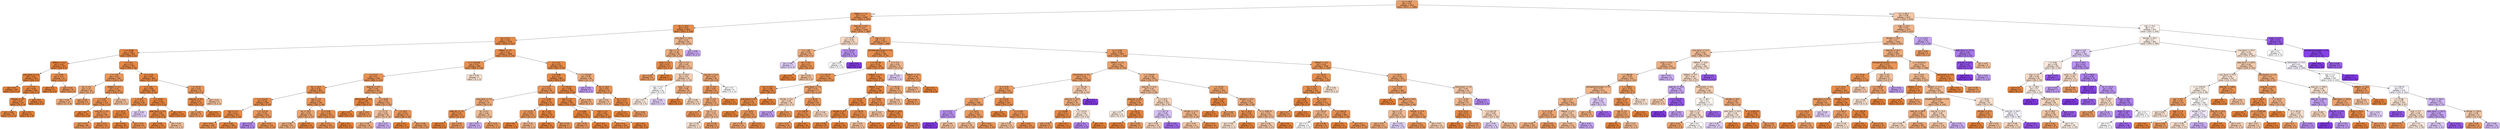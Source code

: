 digraph Tree {
node [shape=box, style="filled, rounded", color="black", fontname=helvetica] ;
edge [fontname=helvetica] ;
0 [label="loc <= 38.5\ngini = 0.31\nsamples = 7616\nvalue = [6147, 1, 1468]", fillcolor="#eb9f68"] ;
1 [label="lOBlank <= 1.5\ngini = 0.21\nsamples = 5269\nvalue = [4643, 1, 625]", fillcolor="#e99254"] ;
0 -> 1 [labeldistance=2.5, labelangle=45, headlabel="True"] ;
2 [label="loc <= 32.5\ngini = 0.15\nsamples = 2851\nvalue = [2611, 0, 240]", fillcolor="#e78d4b"] ;
1 -> 2 ;
3 [label="loc <= 5.5\ngini = 0.14\nsamples = 2755\nvalue = [2544, 0, 211]", fillcolor="#e78b49"] ;
2 -> 3 ;
4 [label="v <= 15.88\ngini = 0.09\nsamples = 859\nvalue = [818, 0, 41]", fillcolor="#e68743"] ;
3 -> 4 ;
5 [label="lOBlank <= 0.5\ngini = 0.03\nsamples = 324\nvalue = [319, 0, 5]", fillcolor="#e5833c"] ;
4 -> 5 ;
6 [label="uniq_Opnd <= 1.5\ngini = 0.02\nsamples = 303\nvalue = [300, 0, 3]", fillcolor="#e5823b"] ;
5 -> 6 ;
7 [label="gini = 0.0\nsamples = 197\nvalue = [197, 0, 0]", fillcolor="#e58139"] ;
6 -> 7 ;
8 [label="i <= 7.74\ngini = 0.06\nsamples = 106\nvalue = [103, 0, 3]", fillcolor="#e6853f"] ;
6 -> 8 ;
9 [label="lOCode <= 3.0\ngini = 0.07\nsamples = 82\nvalue = [79, 0, 3]", fillcolor="#e68641"] ;
8 -> 9 ;
10 [label="gini = 0.08\nsamples = 76\nvalue = [73, 0, 3]", fillcolor="#e68641"] ;
9 -> 10 ;
11 [label="gini = 0.0\nsamples = 6\nvalue = [6, 0, 0]", fillcolor="#e58139"] ;
9 -> 11 ;
12 [label="gini = 0.0\nsamples = 24\nvalue = [24, 0, 0]", fillcolor="#e58139"] ;
8 -> 12 ;
13 [label="l <= 0.59\ngini = 0.17\nsamples = 21\nvalue = [19, 0, 2]", fillcolor="#e88e4e"] ;
5 -> 13 ;
14 [label="gini = 0.0\nsamples = 6\nvalue = [6, 0, 0]", fillcolor="#e58139"] ;
13 -> 14 ;
15 [label="gini = 0.23\nsamples = 15\nvalue = [13, 0, 2]", fillcolor="#e99457"] ;
13 -> 15 ;
16 [label="n <= 8.5\ngini = 0.13\nsamples = 535\nvalue = [499, 0, 36]", fillcolor="#e78a47"] ;
4 -> 16 ;
17 [label="i <= 7.93\ngini = 0.24\nsamples = 149\nvalue = [128, 0, 21]", fillcolor="#e99659"] ;
16 -> 17 ;
18 [label="loc <= 4.5\ngini = 0.37\nsamples = 29\nvalue = [22, 0, 7]", fillcolor="#eda978"] ;
17 -> 18 ;
19 [label="gini = 0.39\nsamples = 23\nvalue = [17, 0, 6]", fillcolor="#eead7f"] ;
18 -> 19 ;
20 [label="gini = 0.28\nsamples = 6\nvalue = [5, 0, 1]", fillcolor="#ea9a61"] ;
18 -> 20 ;
21 [label="lOBlank <= 0.5\ngini = 0.21\nsamples = 120\nvalue = [106, 0, 14]", fillcolor="#e89253"] ;
17 -> 21 ;
22 [label="i <= 9.33\ngini = 0.19\nsamples = 114\nvalue = [102, 0, 12]", fillcolor="#e89050"] ;
21 -> 22 ;
23 [label="gini = 0.0\nsamples = 15\nvalue = [15, 0, 0]", fillcolor="#e58139"] ;
22 -> 23 ;
24 [label="uniq_Op <= 4.5\ngini = 0.21\nsamples = 99\nvalue = [87, 0, 12]", fillcolor="#e99254"] ;
22 -> 24 ;
25 [label="gini = 0.22\nsamples = 86\nvalue = [75, 0, 11]", fillcolor="#e99356"] ;
24 -> 25 ;
26 [label="gini = 0.14\nsamples = 13\nvalue = [12, 0, 1]", fillcolor="#e78c49"] ;
24 -> 26 ;
27 [label="gini = 0.44\nsamples = 6\nvalue = [4, 0, 2]", fillcolor="#f2c09c"] ;
21 -> 27 ;
28 [label="d <= 5.19\ngini = 0.07\nsamples = 386\nvalue = [371, 0, 15]", fillcolor="#e68641"] ;
16 -> 28 ;
29 [label="t <= 3.81\ngini = 0.06\nsamples = 365\nvalue = [353, 0, 12]", fillcolor="#e68540"] ;
28 -> 29 ;
30 [label="n <= 9.5\ngini = 0.13\nsamples = 84\nvalue = [78, 0, 6]", fillcolor="#e78b48"] ;
29 -> 30 ;
31 [label="i <= 15.17\ngini = 0.05\nsamples = 77\nvalue = [75, 0, 2]", fillcolor="#e6843e"] ;
30 -> 31 ;
32 [label="gini = 0.03\nsamples = 69\nvalue = [68, 0, 1]", fillcolor="#e5833c"] ;
31 -> 32 ;
33 [label="gini = 0.22\nsamples = 8\nvalue = [7, 0, 1]", fillcolor="#e99355"] ;
31 -> 33 ;
34 [label="gini = 0.49\nsamples = 7\nvalue = [3, 0, 4]", fillcolor="#e0cef8"] ;
30 -> 34 ;
35 [label="i <= 13.97\ngini = 0.04\nsamples = 281\nvalue = [275, 0, 6]", fillcolor="#e6843d"] ;
29 -> 35 ;
36 [label="total_Opnd <= 5.5\ngini = 0.08\nsamples = 138\nvalue = [132, 0, 6]", fillcolor="#e68742"] ;
35 -> 36 ;
37 [label="gini = 0.06\nsamples = 132\nvalue = [128, 0, 4]", fillcolor="#e6853f"] ;
36 -> 37 ;
38 [label="gini = 0.44\nsamples = 6\nvalue = [4, 0, 2]", fillcolor="#f2c09c"] ;
36 -> 38 ;
39 [label="gini = 0.0\nsamples = 143\nvalue = [143, 0, 0]", fillcolor="#e58139"] ;
35 -> 39 ;
40 [label="i <= 10.74\ngini = 0.24\nsamples = 21\nvalue = [18, 0, 3]", fillcolor="#e9965a"] ;
28 -> 40 ;
41 [label="total_Op <= 8.5\ngini = 0.12\nsamples = 15\nvalue = [14, 0, 1]", fillcolor="#e78a47"] ;
40 -> 41 ;
42 [label="gini = 0.28\nsamples = 6\nvalue = [5, 0, 1]", fillcolor="#ea9a61"] ;
41 -> 42 ;
43 [label="gini = 0.0\nsamples = 9\nvalue = [9, 0, 0]", fillcolor="#e58139"] ;
41 -> 43 ;
44 [label="gini = 0.44\nsamples = 6\nvalue = [4, 0, 2]", fillcolor="#f2c09c"] ;
40 -> 44 ;
45 [label="lOBlank <= 0.5\ngini = 0.16\nsamples = 1896\nvalue = [1726, 0, 170]", fillcolor="#e88d4d"] ;
3 -> 45 ;
46 [label="e <= 9134.48\ngini = 0.21\nsamples = 985\nvalue = [869, 0, 116]", fillcolor="#e89253"] ;
45 -> 46 ;
47 [label="l <= 0.27\ngini = 0.2\nsamples = 978\nvalue = [865, 0, 113]", fillcolor="#e89153"] ;
46 -> 47 ;
48 [label="loc <= 16.5\ngini = 0.19\nsamples = 825\nvalue = [738, 0, 87]", fillcolor="#e89050"] ;
47 -> 48 ;
49 [label="v <= 111.07\ngini = 0.16\nsamples = 500\nvalue = [457, 0, 43]", fillcolor="#e78d4c"] ;
48 -> 49 ;
50 [label="v(g) <= 1.5\ngini = 0.12\nsamples = 374\nvalue = [350, 0, 24]", fillcolor="#e78a47"] ;
49 -> 50 ;
51 [label="gini = 0.19\nsamples = 106\nvalue = [95, 0, 11]", fillcolor="#e89050"] ;
50 -> 51 ;
52 [label="gini = 0.09\nsamples = 268\nvalue = [255, 0, 13]", fillcolor="#e68743"] ;
50 -> 52 ;
53 [label="v <= 113.76\ngini = 0.26\nsamples = 126\nvalue = [107, 0, 19]", fillcolor="#ea975c"] ;
49 -> 53 ;
54 [label="gini = 0.41\nsamples = 7\nvalue = [2, 0, 5]", fillcolor="#b388ef"] ;
53 -> 54 ;
55 [label="gini = 0.21\nsamples = 119\nvalue = [105, 0, 14]", fillcolor="#e89253"] ;
53 -> 55 ;
56 [label="v(g) <= 2.5\ngini = 0.23\nsamples = 325\nvalue = [281, 0, 44]", fillcolor="#e99558"] ;
48 -> 56 ;
57 [label="loc <= 26.5\ngini = 0.34\nsamples = 78\nvalue = [61, 0, 17]", fillcolor="#eca470"] ;
56 -> 57 ;
58 [label="gini = 0.39\nsamples = 65\nvalue = [48, 0, 17]", fillcolor="#eeae7f"] ;
57 -> 58 ;
59 [label="gini = 0.0\nsamples = 13\nvalue = [13, 0, 0]", fillcolor="#e58139"] ;
57 -> 59 ;
60 [label="d <= 9.09\ngini = 0.19\nsamples = 247\nvalue = [220, 0, 27]", fillcolor="#e89051"] ;
56 -> 60 ;
61 [label="gini = 0.21\nsamples = 223\nvalue = [196, 0, 27]", fillcolor="#e99254"] ;
60 -> 61 ;
62 [label="gini = 0.0\nsamples = 24\nvalue = [24, 0, 0]", fillcolor="#e58139"] ;
60 -> 62 ;
63 [label="total_Op <= 6.5\ngini = 0.28\nsamples = 153\nvalue = [127, 0, 26]", fillcolor="#ea9b62"] ;
47 -> 63 ;
64 [label="lOComment <= 0.5\ngini = 0.06\nsamples = 31\nvalue = [30, 0, 1]", fillcolor="#e68540"] ;
63 -> 64 ;
65 [label="gini = 0.0\nsamples = 23\nvalue = [23, 0, 0]", fillcolor="#e58139"] ;
64 -> 65 ;
66 [label="gini = 0.22\nsamples = 8\nvalue = [7, 0, 1]", fillcolor="#e99355"] ;
64 -> 66 ;
67 [label="i <= 19.65\ngini = 0.33\nsamples = 122\nvalue = [97, 0, 25]", fillcolor="#eca16c"] ;
63 -> 67 ;
68 [label="i <= 17.72\ngini = 0.44\nsamples = 46\nvalue = [31, 0, 15]", fillcolor="#f2be99"] ;
67 -> 68 ;
69 [label="gini = 0.39\nsamples = 38\nvalue = [28, 0, 10]", fillcolor="#eeae80"] ;
68 -> 69 ;
70 [label="gini = 0.47\nsamples = 8\nvalue = [3, 0, 5]", fillcolor="#cdb0f5"] ;
68 -> 70 ;
71 [label="i <= 22.8\ngini = 0.23\nsamples = 76\nvalue = [66, 0, 10]", fillcolor="#e99457"] ;
67 -> 71 ;
72 [label="gini = 0.0\nsamples = 17\nvalue = [17, 0, 0]", fillcolor="#e58139"] ;
71 -> 72 ;
73 [label="gini = 0.28\nsamples = 59\nvalue = [49, 0, 10]", fillcolor="#ea9b61"] ;
71 -> 73 ;
74 [label="gini = 0.49\nsamples = 7\nvalue = [4, 0, 3]", fillcolor="#f8e0ce"] ;
46 -> 74 ;
75 [label="b <= 0.2\ngini = 0.11\nsamples = 911\nvalue = [857, 0, 54]", fillcolor="#e78945"] ;
45 -> 75 ;
76 [label="t <= 8.99\ngini = 0.1\nsamples = 883\nvalue = [836, 0, 47]", fillcolor="#e68844"] ;
75 -> 76 ;
77 [label="l <= 0.37\ngini = 0.23\nsamples = 90\nvalue = [78, 0, 12]", fillcolor="#e99457"] ;
76 -> 77 ;
78 [label="uniq_Opnd <= 3.5\ngini = 0.37\nsamples = 37\nvalue = [28, 0, 9]", fillcolor="#edaa79"] ;
77 -> 78 ;
79 [label="total_Op <= 7.5\ngini = 0.15\nsamples = 12\nvalue = [11, 0, 1]", fillcolor="#e78c4b"] ;
78 -> 79 ;
80 [label="gini = 0.0\nsamples = 6\nvalue = [6, 0, 0]", fillcolor="#e58139"] ;
79 -> 80 ;
81 [label="gini = 0.28\nsamples = 6\nvalue = [5, 0, 1]", fillcolor="#ea9a61"] ;
79 -> 81 ;
82 [label="loc <= 6.5\ngini = 0.44\nsamples = 25\nvalue = [17, 0, 8]", fillcolor="#f1bc96"] ;
78 -> 82 ;
83 [label="gini = 0.47\nsamples = 8\nvalue = [3, 0, 5]", fillcolor="#cdb0f5"] ;
82 -> 83 ;
84 [label="gini = 0.29\nsamples = 17\nvalue = [14, 0, 3]", fillcolor="#eb9c63"] ;
82 -> 84 ;
85 [label="i <= 12.94\ngini = 0.11\nsamples = 53\nvalue = [50, 0, 3]", fillcolor="#e78945"] ;
77 -> 85 ;
86 [label="i <= 11.01\ngini = 0.24\nsamples = 14\nvalue = [12, 0, 2]", fillcolor="#e9965a"] ;
85 -> 86 ;
87 [label="gini = 0.0\nsamples = 7\nvalue = [7, 0, 0]", fillcolor="#e58139"] ;
86 -> 87 ;
88 [label="gini = 0.41\nsamples = 7\nvalue = [5, 0, 2]", fillcolor="#efb388"] ;
86 -> 88 ;
89 [label="loc <= 8.5\ngini = 0.05\nsamples = 39\nvalue = [38, 0, 1]", fillcolor="#e6843e"] ;
85 -> 89 ;
90 [label="gini = 0.0\nsamples = 32\nvalue = [32, 0, 0]", fillcolor="#e58139"] ;
89 -> 90 ;
91 [label="gini = 0.24\nsamples = 7\nvalue = [6, 0, 1]", fillcolor="#e9965a"] ;
89 -> 91 ;
92 [label="i <= 55.34\ngini = 0.08\nsamples = 793\nvalue = [758, 0, 35]", fillcolor="#e68742"] ;
76 -> 92 ;
93 [label="v(g) <= 1.5\ngini = 0.08\nsamples = 785\nvalue = [752, 0, 33]", fillcolor="#e68742"] ;
92 -> 93 ;
94 [label="l <= 0.08\ngini = 0.01\nsamples = 144\nvalue = [143, 0, 1]", fillcolor="#e5823a"] ;
93 -> 94 ;
95 [label="gini = 0.28\nsamples = 6\nvalue = [5, 0, 1]", fillcolor="#ea9a61"] ;
94 -> 95 ;
96 [label="gini = 0.0\nsamples = 138\nvalue = [138, 0, 0]", fillcolor="#e58139"] ;
94 -> 96 ;
97 [label="iv(g) <= 3.5\ngini = 0.09\nsamples = 641\nvalue = [609, 0, 32]", fillcolor="#e68843"] ;
93 -> 97 ;
98 [label="gini = 0.11\nsamples = 554\nvalue = [522, 0, 32]", fillcolor="#e78945"] ;
97 -> 98 ;
99 [label="gini = 0.0\nsamples = 87\nvalue = [87, 0, 0]", fillcolor="#e58139"] ;
97 -> 99 ;
100 [label="gini = 0.38\nsamples = 8\nvalue = [6, 0, 2]", fillcolor="#eeab7b"] ;
92 -> 100 ;
101 [label="v <= 619.83\ngini = 0.38\nsamples = 28\nvalue = [21, 0, 7]", fillcolor="#eeab7b"] ;
75 -> 101 ;
102 [label="gini = 0.44\nsamples = 6\nvalue = [2, 0, 4]", fillcolor="#c09cf2"] ;
101 -> 102 ;
103 [label="loc <= 18.5\ngini = 0.24\nsamples = 22\nvalue = [19, 0, 3]", fillcolor="#e99558"] ;
101 -> 103 ;
104 [label="gini = 0.44\nsamples = 6\nvalue = [4, 0, 2]", fillcolor="#f2c09c"] ;
103 -> 104 ;
105 [label="loc <= 27.0\ngini = 0.12\nsamples = 16\nvalue = [15, 0, 1]", fillcolor="#e78946"] ;
103 -> 105 ;
106 [label="gini = 0.0\nsamples = 10\nvalue = [10, 0, 0]", fillcolor="#e58139"] ;
105 -> 106 ;
107 [label="gini = 0.28\nsamples = 6\nvalue = [5, 0, 1]", fillcolor="#ea9a61"] ;
105 -> 107 ;
108 [label="uniq_Opnd <= 24.5\ngini = 0.42\nsamples = 96\nvalue = [67, 0, 29]", fillcolor="#f0b88f"] ;
2 -> 108 ;
109 [label="iv(g) <= 1.5\ngini = 0.38\nsamples = 85\nvalue = [63, 0, 22]", fillcolor="#eead7e"] ;
108 -> 109 ;
110 [label="ev(g) <= 2.0\ngini = 0.14\nsamples = 13\nvalue = [12, 0, 1]", fillcolor="#e78c49"] ;
109 -> 110 ;
111 [label="gini = 0.28\nsamples = 6\nvalue = [5, 0, 1]", fillcolor="#ea9a61"] ;
110 -> 111 ;
112 [label="gini = 0.0\nsamples = 7\nvalue = [7, 0, 0]", fillcolor="#e58139"] ;
110 -> 112 ;
113 [label="iv(g) <= 3.5\ngini = 0.41\nsamples = 72\nvalue = [51, 0, 21]", fillcolor="#f0b58b"] ;
109 -> 113 ;
114 [label="loc <= 35.5\ngini = 0.47\nsamples = 34\nvalue = [21, 0, 13]", fillcolor="#f5cfb4"] ;
113 -> 114 ;
115 [label="v(g) <= 4.5\ngini = 0.5\nsamples = 18\nvalue = [9, 0, 9]", fillcolor="#ffffff"] ;
114 -> 115 ;
116 [label="gini = 0.5\nsamples = 11\nvalue = [6, 0, 5]", fillcolor="#fbeade"] ;
115 -> 116 ;
117 [label="gini = 0.49\nsamples = 7\nvalue = [3, 0, 4]", fillcolor="#e0cef8"] ;
115 -> 117 ;
118 [label="ev(g) <= 3.5\ngini = 0.38\nsamples = 16\nvalue = [12, 0, 4]", fillcolor="#eeab7b"] ;
114 -> 118 ;
119 [label="gini = 0.0\nsamples = 6\nvalue = [6, 0, 0]", fillcolor="#e58139"] ;
118 -> 119 ;
120 [label="gini = 0.48\nsamples = 10\nvalue = [6, 0, 4]", fillcolor="#f6d5bd"] ;
118 -> 120 ;
121 [label="uniq_Op <= 12.5\ngini = 0.33\nsamples = 38\nvalue = [30, 0, 8]", fillcolor="#eca36e"] ;
113 -> 121 ;
122 [label="v(g) <= 9.5\ngini = 0.26\nsamples = 32\nvalue = [27, 0, 5]", fillcolor="#ea985e"] ;
121 -> 122 ;
123 [label="v(g) <= 5.5\ngini = 0.35\nsamples = 22\nvalue = [17, 0, 5]", fillcolor="#eda673"] ;
122 -> 123 ;
124 [label="gini = 0.2\nsamples = 9\nvalue = [8, 0, 1]", fillcolor="#e89152"] ;
123 -> 124 ;
125 [label="v(g) <= 7.5\ngini = 0.43\nsamples = 13\nvalue = [9, 0, 4]", fillcolor="#f1b991"] ;
123 -> 125 ;
126 [label="gini = 0.49\nsamples = 7\nvalue = [4, 0, 3]", fillcolor="#f8e0ce"] ;
125 -> 126 ;
127 [label="gini = 0.28\nsamples = 6\nvalue = [5, 0, 1]", fillcolor="#ea9a61"] ;
125 -> 127 ;
128 [label="gini = 0.0\nsamples = 10\nvalue = [10, 0, 0]", fillcolor="#e58139"] ;
122 -> 128 ;
129 [label="gini = 0.5\nsamples = 6\nvalue = [3, 0, 3]", fillcolor="#ffffff"] ;
121 -> 129 ;
130 [label="gini = 0.46\nsamples = 11\nvalue = [4, 0, 7]", fillcolor="#c9aaf4"] ;
108 -> 130 ;
131 [label="total_Op <= 8.5\ngini = 0.27\nsamples = 2418\nvalue = [2032, 1, 385]", fillcolor="#ea995f"] ;
1 -> 131 ;
132 [label="i <= 13.47\ngini = 0.49\nsamples = 41\nvalue = [24, 0, 17]", fillcolor="#f7dac5"] ;
131 -> 132 ;
133 [label="t <= 1.85\ngini = 0.36\nsamples = 25\nvalue = [19, 0, 6]", fillcolor="#eda978"] ;
132 -> 133 ;
134 [label="gini = 0.49\nsamples = 7\nvalue = [3, 0, 4]", fillcolor="#e0cef8"] ;
133 -> 134 ;
135 [label="loc <= 9.5\ngini = 0.2\nsamples = 18\nvalue = [16, 0, 2]", fillcolor="#e89152"] ;
133 -> 135 ;
136 [label="gini = 0.0\nsamples = 12\nvalue = [12, 0, 0]", fillcolor="#e58139"] ;
135 -> 136 ;
137 [label="gini = 0.44\nsamples = 6\nvalue = [4, 0, 2]", fillcolor="#f2c09c"] ;
135 -> 137 ;
138 [label="e <= 145.44\ngini = 0.43\nsamples = 16\nvalue = [5, 0, 11]", fillcolor="#ba93f1"] ;
132 -> 138 ;
139 [label="gini = 0.5\nsamples = 10\nvalue = [5, 0, 5]", fillcolor="#ffffff"] ;
138 -> 139 ;
140 [label="gini = 0.0\nsamples = 6\nvalue = [0, 0, 6]", fillcolor="#8139e5"] ;
138 -> 140 ;
141 [label="v(g) <= 1.5\ngini = 0.26\nsamples = 2377\nvalue = [2008, 1, 368]", fillcolor="#ea985d"] ;
131 -> 141 ;
142 [label="lOCodeAndComment <= 0.5\ngini = 0.16\nsamples = 386\nvalue = [351, 0, 35]", fillcolor="#e88e4d"] ;
141 -> 142 ;
143 [label="v <= 163.18\ngini = 0.15\nsamples = 366\nvalue = [337, 0, 29]", fillcolor="#e78c4a"] ;
142 -> 143 ;
144 [label="v <= 104.72\ngini = 0.21\nsamples = 161\nvalue = [142, 0, 19]", fillcolor="#e89253"] ;
143 -> 144 ;
145 [label="loc <= 10.5\ngini = 0.09\nsamples = 84\nvalue = [80, 0, 4]", fillcolor="#e68743"] ;
144 -> 145 ;
146 [label="uniq_Opnd <= 5.5\ngini = 0.14\nsamples = 52\nvalue = [48, 0, 4]", fillcolor="#e78c49"] ;
145 -> 146 ;
147 [label="gini = 0.0\nsamples = 21\nvalue = [21, 0, 0]", fillcolor="#e58139"] ;
146 -> 147 ;
148 [label="i <= 19.51\ngini = 0.22\nsamples = 31\nvalue = [27, 0, 4]", fillcolor="#e99456"] ;
146 -> 148 ;
149 [label="gini = 0.34\nsamples = 14\nvalue = [11, 0, 3]", fillcolor="#eca36f"] ;
148 -> 149 ;
150 [label="gini = 0.11\nsamples = 17\nvalue = [16, 0, 1]", fillcolor="#e78945"] ;
148 -> 150 ;
151 [label="gini = 0.0\nsamples = 32\nvalue = [32, 0, 0]", fillcolor="#e58139"] ;
145 -> 151 ;
152 [label="uniq_Opnd <= 7.5\ngini = 0.31\nsamples = 77\nvalue = [62, 0, 15]", fillcolor="#eb9f69"] ;
144 -> 152 ;
153 [label="lOCode <= 6.5\ngini = 0.48\nsamples = 18\nvalue = [11, 0, 7]", fillcolor="#f6d1b7"] ;
152 -> 153 ;
154 [label="gini = 0.44\nsamples = 9\nvalue = [3, 0, 6]", fillcolor="#c09cf2"] ;
153 -> 154 ;
155 [label="gini = 0.2\nsamples = 9\nvalue = [8, 0, 1]", fillcolor="#e89152"] ;
153 -> 155 ;
156 [label="i <= 40.33\ngini = 0.23\nsamples = 59\nvalue = [51, 0, 8]", fillcolor="#e99558"] ;
152 -> 156 ;
157 [label="v <= 146.55\ngini = 0.15\nsamples = 49\nvalue = [45, 0, 4]", fillcolor="#e78c4b"] ;
156 -> 157 ;
158 [label="gini = 0.24\nsamples = 29\nvalue = [25, 0, 4]", fillcolor="#e99559"] ;
157 -> 158 ;
159 [label="gini = 0.0\nsamples = 20\nvalue = [20, 0, 0]", fillcolor="#e58139"] ;
157 -> 159 ;
160 [label="gini = 0.48\nsamples = 10\nvalue = [6, 0, 4]", fillcolor="#f6d5bd"] ;
156 -> 160 ;
161 [label="lOBlank <= 7.5\ngini = 0.09\nsamples = 205\nvalue = [195, 0, 10]", fillcolor="#e68743"] ;
143 -> 161 ;
162 [label="lOBlank <= 5.5\ngini = 0.07\nsamples = 192\nvalue = [185, 0, 7]", fillcolor="#e68640"] ;
161 -> 162 ;
163 [label="i <= 61.74\ngini = 0.05\nsamples = 161\nvalue = [157, 0, 4]", fillcolor="#e6843e"] ;
162 -> 163 ;
164 [label="lOCode <= 9.5\ngini = 0.03\nsamples = 139\nvalue = [137, 0, 2]", fillcolor="#e5833c"] ;
163 -> 164 ;
165 [label="gini = 0.08\nsamples = 49\nvalue = [47, 0, 2]", fillcolor="#e68641"] ;
164 -> 165 ;
166 [label="gini = 0.0\nsamples = 90\nvalue = [90, 0, 0]", fillcolor="#e58139"] ;
164 -> 166 ;
167 [label="i <= 66.79\ngini = 0.17\nsamples = 22\nvalue = [20, 0, 2]", fillcolor="#e88e4d"] ;
163 -> 167 ;
168 [label="gini = 0.44\nsamples = 6\nvalue = [4, 0, 2]", fillcolor="#f2c09c"] ;
167 -> 168 ;
169 [label="gini = 0.0\nsamples = 16\nvalue = [16, 0, 0]", fillcolor="#e58139"] ;
167 -> 169 ;
170 [label="d <= 6.05\ngini = 0.17\nsamples = 31\nvalue = [28, 0, 3]", fillcolor="#e88e4e"] ;
162 -> 170 ;
171 [label="gini = 0.44\nsamples = 6\nvalue = [4, 0, 2]", fillcolor="#f2c09c"] ;
170 -> 171 ;
172 [label="lOCode <= 16.0\ngini = 0.08\nsamples = 25\nvalue = [24, 0, 1]", fillcolor="#e68641"] ;
170 -> 172 ;
173 [label="gini = 0.0\nsamples = 17\nvalue = [17, 0, 0]", fillcolor="#e58139"] ;
172 -> 173 ;
174 [label="gini = 0.22\nsamples = 8\nvalue = [7, 0, 1]", fillcolor="#e99355"] ;
172 -> 174 ;
175 [label="i <= 39.18\ngini = 0.36\nsamples = 13\nvalue = [10, 0, 3]", fillcolor="#eda774"] ;
161 -> 175 ;
176 [label="gini = 0.44\nsamples = 6\nvalue = [4, 0, 2]", fillcolor="#f2c09c"] ;
175 -> 176 ;
177 [label="gini = 0.24\nsamples = 7\nvalue = [6, 0, 1]", fillcolor="#e9965a"] ;
175 -> 177 ;
178 [label="d <= 5.6\ngini = 0.42\nsamples = 20\nvalue = [14, 0, 6]", fillcolor="#f0b78e"] ;
142 -> 178 ;
179 [label="gini = 0.49\nsamples = 7\nvalue = [3, 0, 4]", fillcolor="#e0cef8"] ;
178 -> 179 ;
180 [label="lOBlank <= 3.5\ngini = 0.26\nsamples = 13\nvalue = [11, 0, 2]", fillcolor="#ea985d"] ;
178 -> 180 ;
181 [label="gini = 0.41\nsamples = 7\nvalue = [5, 0, 2]", fillcolor="#efb388"] ;
180 -> 181 ;
182 [label="gini = 0.0\nsamples = 6\nvalue = [6, 0, 0]", fillcolor="#e58139"] ;
180 -> 182 ;
183 [label="d <= 10.92\ngini = 0.28\nsamples = 1991\nvalue = [1657, 1, 333]", fillcolor="#ea9a61"] ;
141 -> 183 ;
184 [label="lOBlank <= 3.5\ngini = 0.32\nsamples = 885\nvalue = [706, 0, 179]", fillcolor="#eca16b"] ;
183 -> 184 ;
185 [label="lOComment <= 3.5\ngini = 0.29\nsamples = 576\nvalue = [476, 0, 100]", fillcolor="#ea9b63"] ;
184 -> 185 ;
186 [label="d <= 8.79\ngini = 0.27\nsamples = 535\nvalue = [450, 0, 85]", fillcolor="#ea995e"] ;
185 -> 186 ;
187 [label="l <= 0.11\ngini = 0.3\nsamples = 368\nvalue = [299, 0, 69]", fillcolor="#eb9e67"] ;
186 -> 187 ;
188 [label="d <= 8.72\ngini = 0.43\nsamples = 13\nvalue = [4, 0, 9]", fillcolor="#b991f1"] ;
187 -> 188 ;
189 [label="gini = 0.0\nsamples = 7\nvalue = [0, 0, 7]", fillcolor="#8139e5"] ;
188 -> 189 ;
190 [label="gini = 0.44\nsamples = 6\nvalue = [4, 0, 2]", fillcolor="#f2c09c"] ;
188 -> 190 ;
191 [label="i <= 14.51\ngini = 0.28\nsamples = 355\nvalue = [295, 0, 60]", fillcolor="#ea9b61"] ;
187 -> 191 ;
192 [label="gini = 0.43\nsamples = 58\nvalue = [40, 0, 18]", fillcolor="#f1ba92"] ;
191 -> 192 ;
193 [label="gini = 0.24\nsamples = 297\nvalue = [255, 0, 42]", fillcolor="#e9965a"] ;
191 -> 193 ;
194 [label="d <= 9.24\ngini = 0.17\nsamples = 167\nvalue = [151, 0, 16]", fillcolor="#e88e4e"] ;
186 -> 194 ;
195 [label="gini = 0.0\nsamples = 40\nvalue = [40, 0, 0]", fillcolor="#e58139"] ;
194 -> 195 ;
196 [label="d <= 9.44\ngini = 0.22\nsamples = 127\nvalue = [111, 0, 16]", fillcolor="#e99356"] ;
194 -> 196 ;
197 [label="gini = 0.44\nsamples = 15\nvalue = [10, 0, 5]", fillcolor="#f2c09c"] ;
196 -> 197 ;
198 [label="gini = 0.18\nsamples = 112\nvalue = [101, 0, 11]", fillcolor="#e88f4f"] ;
196 -> 198 ;
199 [label="v <= 261.38\ngini = 0.46\nsamples = 41\nvalue = [26, 0, 15]", fillcolor="#f4caab"] ;
185 -> 199 ;
200 [label="total_Op <= 19.5\ngini = 0.38\nsamples = 35\nvalue = [26, 0, 9]", fillcolor="#eead7e"] ;
199 -> 200 ;
201 [label="i <= 16.68\ngini = 0.11\nsamples = 17\nvalue = [16, 0, 1]", fillcolor="#e78945"] ;
200 -> 201 ;
202 [label="gini = 0.28\nsamples = 6\nvalue = [5, 0, 1]", fillcolor="#ea9a61"] ;
201 -> 202 ;
203 [label="gini = 0.0\nsamples = 11\nvalue = [11, 0, 0]", fillcolor="#e58139"] ;
201 -> 203 ;
204 [label="v <= 214.01\ngini = 0.49\nsamples = 18\nvalue = [10, 0, 8]", fillcolor="#fae6d7"] ;
200 -> 204 ;
205 [label="gini = 0.4\nsamples = 11\nvalue = [3, 0, 8]", fillcolor="#b083ef"] ;
204 -> 205 ;
206 [label="gini = 0.0\nsamples = 7\nvalue = [7, 0, 0]", fillcolor="#e58139"] ;
204 -> 206 ;
207 [label="gini = 0.0\nsamples = 6\nvalue = [0, 0, 6]", fillcolor="#8139e5"] ;
199 -> 207 ;
208 [label="v <= 244.56\ngini = 0.38\nsamples = 309\nvalue = [230, 0, 79]", fillcolor="#eeac7d"] ;
184 -> 208 ;
209 [label="total_Op <= 21.5\ngini = 0.44\nsamples = 150\nvalue = [102, 0, 48]", fillcolor="#f1bc96"] ;
208 -> 209 ;
210 [label="total_Op <= 16.5\ngini = 0.23\nsamples = 45\nvalue = [39, 0, 6]", fillcolor="#e99457"] ;
209 -> 210 ;
211 [label="gini = 0.5\nsamples = 11\nvalue = [6, 0, 5]", fillcolor="#fbeade"] ;
210 -> 211 ;
212 [label="i <= 26.77\ngini = 0.06\nsamples = 34\nvalue = [33, 0, 1]", fillcolor="#e6853f"] ;
210 -> 212 ;
213 [label="gini = 0.0\nsamples = 28\nvalue = [28, 0, 0]", fillcolor="#e58139"] ;
212 -> 213 ;
214 [label="gini = 0.28\nsamples = 6\nvalue = [5, 0, 1]", fillcolor="#ea9a61"] ;
212 -> 214 ;
215 [label="n <= 42.5\ngini = 0.48\nsamples = 105\nvalue = [63, 0, 42]", fillcolor="#f6d5bd"] ;
209 -> 215 ;
216 [label="v <= 167.74\ngini = 0.48\nsamples = 39\nvalue = [16, 0, 23]", fillcolor="#d9c3f7"] ;
215 -> 216 ;
217 [label="gini = 0.48\nsamples = 20\nvalue = [12, 0, 8]", fillcolor="#f6d5bd"] ;
216 -> 217 ;
218 [label="gini = 0.33\nsamples = 19\nvalue = [4, 0, 15]", fillcolor="#a36eec"] ;
216 -> 218 ;
219 [label="lOCode <= 17.5\ngini = 0.41\nsamples = 66\nvalue = [47, 0, 19]", fillcolor="#f0b489"] ;
215 -> 219 ;
220 [label="gini = 0.45\nsamples = 52\nvalue = [34, 0, 18]", fillcolor="#f3c4a2"] ;
219 -> 220 ;
221 [label="gini = 0.13\nsamples = 14\nvalue = [13, 0, 1]", fillcolor="#e78b48"] ;
219 -> 221 ;
222 [label="i <= 31.05\ngini = 0.31\nsamples = 159\nvalue = [128, 0, 31]", fillcolor="#eba069"] ;
208 -> 222 ;
223 [label="ev(g) <= 2.0\ngini = 0.06\nsamples = 33\nvalue = [32, 0, 1]", fillcolor="#e6853f"] ;
222 -> 223 ;
224 [label="gini = 0.0\nsamples = 27\nvalue = [27, 0, 0]", fillcolor="#e58139"] ;
223 -> 224 ;
225 [label="gini = 0.28\nsamples = 6\nvalue = [5, 0, 1]", fillcolor="#ea9a61"] ;
223 -> 225 ;
226 [label="lOCode <= 15.5\ngini = 0.36\nsamples = 126\nvalue = [96, 0, 30]", fillcolor="#eda877"] ;
222 -> 226 ;
227 [label="loc <= 20.5\ngini = 0.16\nsamples = 34\nvalue = [31, 0, 3]", fillcolor="#e88d4c"] ;
226 -> 227 ;
228 [label="gini = 0.49\nsamples = 7\nvalue = [4, 0, 3]", fillcolor="#f8e0ce"] ;
227 -> 228 ;
229 [label="gini = 0.0\nsamples = 27\nvalue = [27, 0, 0]", fillcolor="#e58139"] ;
227 -> 229 ;
230 [label="e <= 4596.73\ngini = 0.41\nsamples = 92\nvalue = [65, 0, 27]", fillcolor="#f0b58b"] ;
226 -> 230 ;
231 [label="gini = 0.46\nsamples = 76\nvalue = [49, 0, 27]", fillcolor="#f3c6a6"] ;
230 -> 231 ;
232 [label="gini = 0.0\nsamples = 16\nvalue = [16, 0, 0]", fillcolor="#e58139"] ;
230 -> 232 ;
233 [label="lOBlank <= 4.5\ngini = 0.24\nsamples = 1106\nvalue = [951, 1, 154]", fillcolor="#e99659"] ;
183 -> 233 ;
234 [label="i <= 49.27\ngini = 0.19\nsamples = 774\nvalue = [690, 1, 83]", fillcolor="#e89051"] ;
233 -> 234 ;
235 [label="loc <= 15.5\ngini = 0.19\nsamples = 767\nvalue = [686, 1, 80]", fillcolor="#e89050"] ;
234 -> 235 ;
236 [label="i <= 9.94\ngini = 0.04\nsamples = 56\nvalue = [55, 0, 1]", fillcolor="#e5833d"] ;
235 -> 236 ;
237 [label="gini = 0.2\nsamples = 9\nvalue = [8, 0, 1]", fillcolor="#e89152"] ;
236 -> 237 ;
238 [label="gini = 0.0\nsamples = 47\nvalue = [47, 0, 0]", fillcolor="#e58139"] ;
236 -> 238 ;
239 [label="loc <= 16.5\ngini = 0.2\nsamples = 711\nvalue = [631, 1, 79]", fillcolor="#e89152"] ;
235 -> 239 ;
240 [label="t <= 129.33\ngini = 0.4\nsamples = 18\nvalue = [13, 0, 5]", fillcolor="#efb185"] ;
239 -> 240 ;
241 [label="gini = 0.5\nsamples = 8\nvalue = [4, 0, 4]", fillcolor="#ffffff"] ;
240 -> 241 ;
242 [label="gini = 0.18\nsamples = 10\nvalue = [9, 0, 1]", fillcolor="#e88f4f"] ;
240 -> 242 ;
243 [label="v <= 184.15\ngini = 0.19\nsamples = 693\nvalue = [618, 1, 74]", fillcolor="#e89051"] ;
239 -> 243 ;
244 [label="gini = 0.0\nsamples = 41\nvalue = [41, 0, 0]", fillcolor="#e58139"] ;
243 -> 244 ;
245 [label="gini = 0.2\nsamples = 652\nvalue = [577, 1, 74]", fillcolor="#e89153"] ;
243 -> 245 ;
246 [label="gini = 0.49\nsamples = 7\nvalue = [4, 0, 3]", fillcolor="#f8e0ce"] ;
234 -> 246 ;
247 [label="i <= 36.27\ngini = 0.34\nsamples = 332\nvalue = [261, 0, 71]", fillcolor="#eca36f"] ;
233 -> 247 ;
248 [label="v <= 271.87\ngini = 0.3\nsamples = 268\nvalue = [219, 0, 49]", fillcolor="#eb9d65"] ;
247 -> 248 ;
249 [label="gini = 0.0\nsamples = 25\nvalue = [25, 0, 0]", fillcolor="#e58139"] ;
248 -> 249 ;
250 [label="total_Opnd <= 30.5\ngini = 0.32\nsamples = 243\nvalue = [194, 0, 49]", fillcolor="#eca16b"] ;
248 -> 250 ;
251 [label="v(g) <= 5.5\ngini = 0.43\nsamples = 73\nvalue = [50, 0, 23]", fillcolor="#f1bb94"] ;
250 -> 251 ;
252 [label="gini = 0.37\nsamples = 57\nvalue = [43, 0, 14]", fillcolor="#edaa79"] ;
251 -> 252 ;
253 [label="gini = 0.49\nsamples = 16\nvalue = [7, 0, 9]", fillcolor="#e3d3f9"] ;
251 -> 253 ;
254 [label="lOCode <= 27.5\ngini = 0.26\nsamples = 170\nvalue = [144, 0, 26]", fillcolor="#ea985d"] ;
250 -> 254 ;
255 [label="gini = 0.23\nsamples = 154\nvalue = [134, 0, 20]", fillcolor="#e99457"] ;
254 -> 255 ;
256 [label="gini = 0.47\nsamples = 16\nvalue = [10, 0, 6]", fillcolor="#f5cdb0"] ;
254 -> 256 ;
257 [label="lOComment <= 3.5\ngini = 0.45\nsamples = 64\nvalue = [42, 0, 22]", fillcolor="#f3c3a1"] ;
247 -> 257 ;
258 [label="d <= 11.95\ngini = 0.42\nsamples = 57\nvalue = [40, 0, 17]", fillcolor="#f0b78d"] ;
257 -> 258 ;
259 [label="d <= 11.51\ngini = 0.11\nsamples = 17\nvalue = [16, 0, 1]", fillcolor="#e78945"] ;
258 -> 259 ;
260 [label="gini = 0.0\nsamples = 11\nvalue = [11, 0, 0]", fillcolor="#e58139"] ;
259 -> 260 ;
261 [label="gini = 0.28\nsamples = 6\nvalue = [5, 0, 1]", fillcolor="#ea9a61"] ;
259 -> 261 ;
262 [label="v <= 621.55\ngini = 0.48\nsamples = 40\nvalue = [24, 0, 16]", fillcolor="#f6d5bd"] ;
258 -> 262 ;
263 [label="gini = 0.49\nsamples = 14\nvalue = [6, 0, 8]", fillcolor="#e0cef8"] ;
262 -> 263 ;
264 [label="gini = 0.43\nsamples = 26\nvalue = [18, 0, 8]", fillcolor="#f1b991"] ;
262 -> 264 ;
265 [label="gini = 0.41\nsamples = 7\nvalue = [2, 0, 5]", fillcolor="#b388ef"] ;
257 -> 265 ;
266 [label="loc <= 86.5\ngini = 0.46\nsamples = 2347\nvalue = [1504, 0, 843]", fillcolor="#f4c8a8"] ;
0 -> 266 [labeldistance=2.5, labelangle=-45, headlabel="False"] ;
267 [label="iv(g) <= 13.5\ngini = 0.41\nsamples = 1477\nvalue = [1050, 0, 427]", fillcolor="#f0b48a"] ;
266 -> 267 ;
268 [label="lOCode <= 33.5\ngini = 0.4\nsamples = 1446\nvalue = [1039, 0, 407]", fillcolor="#efb287"] ;
267 -> 268 ;
269 [label="uniq_Opnd <= 21.5\ngini = 0.44\nsamples = 601\nvalue = [408, 0, 193]", fillcolor="#f1bd97"] ;
268 -> 269 ;
270 [label="ev(g) <= 14.5\ngini = 0.4\nsamples = 433\nvalue = [313, 0, 120]", fillcolor="#efb185"] ;
269 -> 270 ;
271 [label="t <= 860.89\ngini = 0.39\nsamples = 425\nvalue = [310, 0, 115]", fillcolor="#efb082"] ;
270 -> 271 ;
272 [label="lOCodeAndComment <= 1.5\ngini = 0.41\nsamples = 375\nvalue = [267, 0, 108]", fillcolor="#f0b489"] ;
271 -> 272 ;
273 [label="iv(g) <= 4.5\ngini = 0.4\nsamples = 356\nvalue = [259, 0, 97]", fillcolor="#efb083"] ;
272 -> 273 ;
274 [label="d <= 12.39\ngini = 0.35\nsamples = 227\nvalue = [175, 0, 52]", fillcolor="#eda674"] ;
273 -> 274 ;
275 [label="gini = 0.39\nsamples = 162\nvalue = [119, 0, 43]", fillcolor="#eeaf81"] ;
274 -> 275 ;
276 [label="gini = 0.24\nsamples = 65\nvalue = [56, 0, 9]", fillcolor="#e99559"] ;
274 -> 276 ;
277 [label="lOBlank <= 4.5\ngini = 0.45\nsamples = 129\nvalue = [84, 0, 45]", fillcolor="#f3c4a3"] ;
273 -> 277 ;
278 [label="gini = 0.43\nsamples = 115\nvalue = [79, 0, 36]", fillcolor="#f1ba93"] ;
277 -> 278 ;
279 [label="gini = 0.46\nsamples = 14\nvalue = [5, 0, 9]", fillcolor="#c7a7f3"] ;
277 -> 279 ;
280 [label="iv(g) <= 2.5\ngini = 0.49\nsamples = 19\nvalue = [8, 0, 11]", fillcolor="#ddc9f8"] ;
272 -> 280 ;
281 [label="gini = 0.38\nsamples = 8\nvalue = [6, 0, 2]", fillcolor="#eeab7b"] ;
280 -> 281 ;
282 [label="gini = 0.3\nsamples = 11\nvalue = [2, 0, 9]", fillcolor="#9d65eb"] ;
280 -> 282 ;
283 [label="v <= 899.1\ngini = 0.24\nsamples = 50\nvalue = [43, 0, 7]", fillcolor="#e99659"] ;
271 -> 283 ;
284 [label="ev(g) <= 2.0\ngini = 0.17\nsamples = 43\nvalue = [39, 0, 4]", fillcolor="#e88e4d"] ;
283 -> 284 ;
285 [label="v(g) <= 3.5\ngini = 0.31\nsamples = 21\nvalue = [17, 0, 4]", fillcolor="#eb9f68"] ;
284 -> 285 ;
286 [label="gini = 0.0\nsamples = 8\nvalue = [8, 0, 0]", fillcolor="#e58139"] ;
285 -> 286 ;
287 [label="gini = 0.43\nsamples = 13\nvalue = [9, 0, 4]", fillcolor="#f1b991"] ;
285 -> 287 ;
288 [label="gini = 0.0\nsamples = 22\nvalue = [22, 0, 0]", fillcolor="#e58139"] ;
284 -> 288 ;
289 [label="gini = 0.49\nsamples = 7\nvalue = [4, 0, 3]", fillcolor="#f8e0ce"] ;
283 -> 289 ;
290 [label="gini = 0.47\nsamples = 8\nvalue = [3, 0, 5]", fillcolor="#cdb0f5"] ;
270 -> 290 ;
291 [label="lOBlank <= 19.0\ngini = 0.49\nsamples = 168\nvalue = [95, 0, 73]", fillcolor="#f9e2d1"] ;
269 -> 291 ;
292 [label="lOBlank <= 4.5\ngini = 0.49\nsamples = 161\nvalue = [94, 0, 67]", fillcolor="#f8dbc6"] ;
291 -> 292 ;
293 [label="total_Op <= 72.0\ngini = 0.46\nsamples = 25\nvalue = [9, 0, 16]", fillcolor="#c8a8f4"] ;
292 -> 293 ;
294 [label="gini = 0.46\nsamples = 11\nvalue = [7, 0, 4]", fillcolor="#f4c9aa"] ;
293 -> 294 ;
295 [label="t <= 1132.23\ngini = 0.24\nsamples = 14\nvalue = [2, 0, 12]", fillcolor="#965ae9"] ;
293 -> 295 ;
296 [label="gini = 0.0\nsamples = 8\nvalue = [0, 0, 8]", fillcolor="#8139e5"] ;
295 -> 296 ;
297 [label="gini = 0.44\nsamples = 6\nvalue = [2, 0, 4]", fillcolor="#c09cf2"] ;
295 -> 297 ;
298 [label="lOComment <= 4.5\ngini = 0.47\nsamples = 136\nvalue = [85, 0, 51]", fillcolor="#f5cdb0"] ;
292 -> 298 ;
299 [label="loc <= 46.5\ngini = 0.5\nsamples = 77\nvalue = [40, 0, 37]", fillcolor="#fdf6f0"] ;
298 -> 299 ;
300 [label="iv(g) <= 2.5\ngini = 0.49\nsamples = 66\nvalue = [38, 0, 28]", fillcolor="#f8decb"] ;
299 -> 300 ;
301 [label="gini = 0.32\nsamples = 15\nvalue = [12, 0, 3]", fillcolor="#eca06a"] ;
300 -> 301 ;
302 [label="gini = 0.5\nsamples = 51\nvalue = [26, 0, 25]", fillcolor="#fefaf7"] ;
300 -> 302 ;
303 [label="gini = 0.3\nsamples = 11\nvalue = [2, 0, 9]", fillcolor="#9d65eb"] ;
299 -> 303 ;
304 [label="lOCode <= 29.5\ngini = 0.36\nsamples = 59\nvalue = [45, 0, 14]", fillcolor="#eda877"] ;
298 -> 304 ;
305 [label="total_Opnd <= 64.5\ngini = 0.49\nsamples = 29\nvalue = [16, 0, 13]", fillcolor="#fae7da"] ;
304 -> 305 ;
306 [label="gini = 0.49\nsamples = 23\nvalue = [10, 0, 13]", fillcolor="#e2d1f9"] ;
305 -> 306 ;
307 [label="gini = 0.0\nsamples = 6\nvalue = [6, 0, 0]", fillcolor="#e58139"] ;
305 -> 307 ;
308 [label="e <= 21350.16\ngini = 0.06\nsamples = 30\nvalue = [29, 0, 1]", fillcolor="#e68540"] ;
304 -> 308 ;
309 [label="gini = 0.0\nsamples = 24\nvalue = [24, 0, 0]", fillcolor="#e58139"] ;
308 -> 309 ;
310 [label="gini = 0.28\nsamples = 6\nvalue = [5, 0, 1]", fillcolor="#ea9a61"] ;
308 -> 310 ;
311 [label="gini = 0.24\nsamples = 7\nvalue = [1, 0, 6]", fillcolor="#965ae9"] ;
291 -> 311 ;
312 [label="total_Op <= 81.5\ngini = 0.38\nsamples = 845\nvalue = [631, 0, 214]", fillcolor="#eeac7c"] ;
268 -> 312 ;
313 [label="lOCodeAndComment <= 1.5\ngini = 0.23\nsamples = 192\nvalue = [166, 0, 26]", fillcolor="#e99558"] ;
312 -> 313 ;
314 [label="i <= 75.33\ngini = 0.2\nsamples = 171\nvalue = [152, 0, 19]", fillcolor="#e89152"] ;
313 -> 314 ;
315 [label="n <= 115.5\ngini = 0.17\nsamples = 160\nvalue = [145, 0, 15]", fillcolor="#e88e4d"] ;
314 -> 315 ;
316 [label="total_Opnd <= 47.5\ngini = 0.27\nsamples = 61\nvalue = [51, 0, 10]", fillcolor="#ea9a60"] ;
315 -> 316 ;
317 [label="n <= 101.5\ngini = 0.2\nsamples = 54\nvalue = [48, 0, 6]", fillcolor="#e89152"] ;
316 -> 317 ;
318 [label="gini = 0.0\nsamples = 25\nvalue = [25, 0, 0]", fillcolor="#e58139"] ;
317 -> 318 ;
319 [label="gini = 0.33\nsamples = 29\nvalue = [23, 0, 6]", fillcolor="#eca26d"] ;
317 -> 319 ;
320 [label="gini = 0.49\nsamples = 7\nvalue = [3, 0, 4]", fillcolor="#e0cef8"] ;
316 -> 320 ;
321 [label="lOCode <= 34.5\ngini = 0.1\nsamples = 99\nvalue = [94, 0, 5]", fillcolor="#e68844"] ;
315 -> 321 ;
322 [label="v <= 697.9\ngini = 0.3\nsamples = 16\nvalue = [13, 0, 3]", fillcolor="#eb9e67"] ;
321 -> 322 ;
323 [label="gini = 0.0\nsamples = 9\nvalue = [9, 0, 0]", fillcolor="#e58139"] ;
322 -> 323 ;
324 [label="gini = 0.49\nsamples = 7\nvalue = [4, 0, 3]", fillcolor="#f8e0ce"] ;
322 -> 324 ;
325 [label="v <= 746.39\ngini = 0.05\nsamples = 83\nvalue = [81, 0, 2]", fillcolor="#e6843e"] ;
321 -> 325 ;
326 [label="gini = 0.0\nsamples = 63\nvalue = [63, 0, 0]", fillcolor="#e58139"] ;
325 -> 326 ;
327 [label="gini = 0.18\nsamples = 20\nvalue = [18, 0, 2]", fillcolor="#e88f4f"] ;
325 -> 327 ;
328 [label="gini = 0.46\nsamples = 11\nvalue = [7, 0, 4]", fillcolor="#f4c9aa"] ;
314 -> 328 ;
329 [label="v(g) <= 9.5\ngini = 0.44\nsamples = 21\nvalue = [14, 0, 7]", fillcolor="#f2c09c"] ;
313 -> 329 ;
330 [label="t <= 690.82\ngini = 0.32\nsamples = 15\nvalue = [12, 0, 3]", fillcolor="#eca06a"] ;
329 -> 330 ;
331 [label="gini = 0.49\nsamples = 7\nvalue = [4, 0, 3]", fillcolor="#f8e0ce"] ;
330 -> 331 ;
332 [label="gini = 0.0\nsamples = 8\nvalue = [8, 0, 0]", fillcolor="#e58139"] ;
330 -> 332 ;
333 [label="gini = 0.44\nsamples = 6\nvalue = [2, 0, 4]", fillcolor="#c09cf2"] ;
329 -> 333 ;
334 [label="e <= 82515.35\ngini = 0.41\nsamples = 653\nvalue = [465, 0, 188]", fillcolor="#f0b489"] ;
312 -> 334 ;
335 [label="loc <= 44.5\ngini = 0.42\nsamples = 625\nvalue = [438, 0, 187]", fillcolor="#f0b78e"] ;
334 -> 335 ;
336 [label="lOBlank <= 4.5\ngini = 0.11\nsamples = 33\nvalue = [31, 0, 2]", fillcolor="#e78946"] ;
335 -> 336 ;
337 [label="gini = 0.0\nsamples = 23\nvalue = [23, 0, 0]", fillcolor="#e58139"] ;
336 -> 337 ;
338 [label="gini = 0.32\nsamples = 10\nvalue = [8, 0, 2]", fillcolor="#eca06a"] ;
336 -> 338 ;
339 [label="lOBlank <= 11.5\ngini = 0.43\nsamples = 592\nvalue = [407, 0, 185]", fillcolor="#f1ba93"] ;
335 -> 339 ;
340 [label="lOCodeAndComment <= 0.5\ngini = 0.41\nsamples = 499\nvalue = [354, 0, 145]", fillcolor="#f0b58a"] ;
339 -> 340 ;
341 [label="total_Op <= 89.5\ngini = 0.38\nsamples = 361\nvalue = [270, 0, 91]", fillcolor="#eeab7c"] ;
340 -> 341 ;
342 [label="gini = 0.48\nsamples = 56\nvalue = [33, 0, 23]", fillcolor="#f7d9c3"] ;
341 -> 342 ;
343 [label="gini = 0.35\nsamples = 305\nvalue = [237, 0, 68]", fillcolor="#eca572"] ;
341 -> 343 ;
344 [label="uniq_Op <= 22.5\ngini = 0.48\nsamples = 138\nvalue = [84, 0, 54]", fillcolor="#f6d2b8"] ;
340 -> 344 ;
345 [label="gini = 0.45\nsamples = 114\nvalue = [75, 0, 39]", fillcolor="#f3c3a0"] ;
344 -> 345 ;
346 [label="gini = 0.47\nsamples = 24\nvalue = [9, 0, 15]", fillcolor="#cdb0f5"] ;
344 -> 346 ;
347 [label="i <= 30.62\ngini = 0.49\nsamples = 93\nvalue = [53, 0, 40]", fillcolor="#f9e0ce"] ;
339 -> 347 ;
348 [label="lOCode <= 47.5\ngini = 0.19\nsamples = 19\nvalue = [17, 0, 2]", fillcolor="#e89050"] ;
347 -> 348 ;
349 [label="gini = 0.0\nsamples = 13\nvalue = [13, 0, 0]", fillcolor="#e58139"] ;
348 -> 349 ;
350 [label="gini = 0.44\nsamples = 6\nvalue = [4, 0, 2]", fillcolor="#f2c09c"] ;
348 -> 350 ;
351 [label="uniq_Op <= 20.5\ngini = 0.5\nsamples = 74\nvalue = [36, 0, 38]", fillcolor="#f8f5fe"] ;
347 -> 351 ;
352 [label="gini = 0.48\nsamples = 57\nvalue = [34, 0, 23]", fillcolor="#f7d6bf"] ;
351 -> 352 ;
353 [label="gini = 0.21\nsamples = 17\nvalue = [2, 0, 15]", fillcolor="#9253e8"] ;
351 -> 353 ;
354 [label="lOComment <= 9.5\ngini = 0.07\nsamples = 28\nvalue = [27, 0, 1]", fillcolor="#e68640"] ;
334 -> 354 ;
355 [label="gini = 0.0\nsamples = 22\nvalue = [22, 0, 0]", fillcolor="#e58139"] ;
354 -> 355 ;
356 [label="gini = 0.28\nsamples = 6\nvalue = [5, 0, 1]", fillcolor="#ea9a61"] ;
354 -> 356 ;
357 [label="n <= 173.5\ngini = 0.46\nsamples = 31\nvalue = [11, 0, 20]", fillcolor="#c6a6f3"] ;
267 -> 357 ;
358 [label="gini = 0.28\nsamples = 6\nvalue = [5, 0, 1]", fillcolor="#ea9a61"] ;
357 -> 358 ;
359 [label="total_Opnd <= 127.5\ngini = 0.36\nsamples = 25\nvalue = [6, 0, 19]", fillcolor="#a978ed"] ;
357 -> 359 ;
360 [label="uniq_Op <= 22.0\ngini = 0.19\nsamples = 19\nvalue = [2, 0, 17]", fillcolor="#9050e8"] ;
359 -> 360 ;
361 [label="gini = 0.0\nsamples = 13\nvalue = [0, 0, 13]", fillcolor="#8139e5"] ;
360 -> 361 ;
362 [label="gini = 0.44\nsamples = 6\nvalue = [2, 0, 4]", fillcolor="#c09cf2"] ;
360 -> 362 ;
363 [label="gini = 0.44\nsamples = 6\nvalue = [4, 0, 2]", fillcolor="#f2c09c"] ;
359 -> 363 ;
364 [label="v(g) <= 74.5\ngini = 0.5\nsamples = 870\nvalue = [454, 0, 416]", fillcolor="#fdf4ee"] ;
266 -> 364 ;
365 [label="lOCode <= 56.5\ngini = 0.5\nsamples = 840\nvalue = [450, 0, 390]", fillcolor="#fceee5"] ;
364 -> 365 ;
366 [label="ev(g) <= 8.5\ngini = 0.49\nsamples = 180\nvalue = [77, 0, 103]", fillcolor="#dfcdf8"] ;
365 -> 366 ;
367 [label="l <= 0.06\ngini = 0.49\nsamples = 89\nvalue = [49, 0, 40]", fillcolor="#fae8db"] ;
366 -> 367 ;
368 [label="iv(g) <= 2.5\ngini = 0.49\nsamples = 82\nvalue = [48, 0, 34]", fillcolor="#f7dac5"] ;
367 -> 368 ;
369 [label="gini = 0.0\nsamples = 9\nvalue = [9, 0, 0]", fillcolor="#e58139"] ;
368 -> 369 ;
370 [label="loc <= 88.5\ngini = 0.5\nsamples = 73\nvalue = [39, 0, 34]", fillcolor="#fcefe6"] ;
368 -> 370 ;
371 [label="gini = 0.0\nsamples = 7\nvalue = [0, 0, 7]", fillcolor="#8139e5"] ;
370 -> 371 ;
372 [label="lOComment <= 20.5\ngini = 0.48\nsamples = 66\nvalue = [39, 0, 27]", fillcolor="#f7d8c2"] ;
370 -> 372 ;
373 [label="loc <= 99.5\ngini = 0.46\nsamples = 59\nvalue = [38, 0, 21]", fillcolor="#f3c7a6"] ;
372 -> 373 ;
374 [label="gini = 0.26\nsamples = 20\nvalue = [17, 0, 3]", fillcolor="#ea975c"] ;
373 -> 374 ;
375 [label="gini = 0.5\nsamples = 39\nvalue = [21, 0, 18]", fillcolor="#fbede3"] ;
373 -> 375 ;
376 [label="gini = 0.24\nsamples = 7\nvalue = [1, 0, 6]", fillcolor="#965ae9"] ;
372 -> 376 ;
377 [label="gini = 0.24\nsamples = 7\nvalue = [1, 0, 6]", fillcolor="#965ae9"] ;
367 -> 377 ;
378 [label="loc <= 94.5\ngini = 0.43\nsamples = 91\nvalue = [28, 0, 63]", fillcolor="#b991f1"] ;
366 -> 378 ;
379 [label="ev(g) <= 13.5\ngini = 0.49\nsamples = 12\nvalue = [7, 0, 5]", fillcolor="#f8dbc6"] ;
378 -> 379 ;
380 [label="gini = 0.44\nsamples = 6\nvalue = [2, 0, 4]", fillcolor="#c09cf2"] ;
379 -> 380 ;
381 [label="gini = 0.28\nsamples = 6\nvalue = [5, 0, 1]", fillcolor="#ea9a61"] ;
379 -> 381 ;
382 [label="loc <= 108.0\ngini = 0.39\nsamples = 79\nvalue = [21, 0, 58]", fillcolor="#af81ee"] ;
378 -> 382 ;
383 [label="v(g) <= 20.5\ngini = 0.11\nsamples = 17\nvalue = [1, 0, 16]", fillcolor="#8945e7"] ;
382 -> 383 ;
384 [label="gini = 0.0\nsamples = 11\nvalue = [0, 0, 11]", fillcolor="#8139e5"] ;
383 -> 384 ;
385 [label="gini = 0.28\nsamples = 6\nvalue = [1, 0, 5]", fillcolor="#9a61ea"] ;
383 -> 385 ;
386 [label="loc <= 132.5\ngini = 0.44\nsamples = 62\nvalue = [20, 0, 42]", fillcolor="#bd97f1"] ;
382 -> 386 ;
387 [label="v(g) <= 24.5\ngini = 0.49\nsamples = 12\nvalue = [7, 0, 5]", fillcolor="#f8dbc6"] ;
386 -> 387 ;
388 [label="gini = 0.28\nsamples = 6\nvalue = [5, 0, 1]", fillcolor="#ea9a61"] ;
387 -> 388 ;
389 [label="gini = 0.44\nsamples = 6\nvalue = [2, 0, 4]", fillcolor="#c09cf2"] ;
387 -> 389 ;
390 [label="iv(g) <= 28.5\ngini = 0.38\nsamples = 50\nvalue = [13, 0, 37]", fillcolor="#ad7fee"] ;
386 -> 390 ;
391 [label="ev(g) <= 10.5\ngini = 0.35\nsamples = 44\nvalue = [10, 0, 34]", fillcolor="#a673ed"] ;
390 -> 391 ;
392 [label="gini = 0.5\nsamples = 6\nvalue = [3, 0, 3]", fillcolor="#ffffff"] ;
391 -> 392 ;
393 [label="gini = 0.3\nsamples = 38\nvalue = [7, 0, 31]", fillcolor="#9d66eb"] ;
391 -> 393 ;
394 [label="gini = 0.5\nsamples = 6\nvalue = [3, 0, 3]", fillcolor="#ffffff"] ;
390 -> 394 ;
395 [label="uniq_Opnd <= 55.5\ngini = 0.49\nsamples = 660\nvalue = [373, 0, 287]", fillcolor="#f9e2d1"] ;
365 -> 395 ;
396 [label="total_Opnd <= 163.5\ngini = 0.46\nsamples = 362\nvalue = [229, 0, 133]", fillcolor="#f4caac"] ;
395 -> 396 ;
397 [label="uniq_Opnd <= 51.5\ngini = 0.49\nsamples = 232\nvalue = [131, 0, 101]", fillcolor="#f9e2d2"] ;
396 -> 397 ;
398 [label="v <= 1235.61\ngini = 0.5\nsamples = 215\nvalue = [116, 0, 99]", fillcolor="#fbede2"] ;
397 -> 398 ;
399 [label="v(g) <= 8.5\ngini = 0.29\nsamples = 23\nvalue = [19, 0, 4]", fillcolor="#ea9c63"] ;
398 -> 399 ;
400 [label="gini = 0.49\nsamples = 7\nvalue = [4, 0, 3]", fillcolor="#f8e0ce"] ;
399 -> 400 ;
401 [label="iv(g) <= 7.5\ngini = 0.12\nsamples = 16\nvalue = [15, 0, 1]", fillcolor="#e78946"] ;
399 -> 401 ;
402 [label="gini = 0.0\nsamples = 10\nvalue = [10, 0, 0]", fillcolor="#e58139"] ;
401 -> 402 ;
403 [label="gini = 0.28\nsamples = 6\nvalue = [5, 0, 1]", fillcolor="#ea9a61"] ;
401 -> 403 ;
404 [label="lOCode <= 112.5\ngini = 0.5\nsamples = 192\nvalue = [97, 0, 95]", fillcolor="#fefcfb"] ;
398 -> 404 ;
405 [label="lOCode <= 76.5\ngini = 0.5\nsamples = 174\nvalue = [82, 0, 92]", fillcolor="#f1e9fc"] ;
404 -> 405 ;
406 [label="gini = 0.49\nsamples = 87\nvalue = [50, 0, 37]", fillcolor="#f8decc"] ;
405 -> 406 ;
407 [label="gini = 0.47\nsamples = 87\nvalue = [32, 0, 55]", fillcolor="#caacf4"] ;
405 -> 407 ;
408 [label="uniq_Op <= 24.5\ngini = 0.28\nsamples = 18\nvalue = [15, 0, 3]", fillcolor="#ea9a61"] ;
404 -> 408 ;
409 [label="gini = 0.0\nsamples = 10\nvalue = [10, 0, 0]", fillcolor="#e58139"] ;
408 -> 409 ;
410 [label="gini = 0.47\nsamples = 8\nvalue = [5, 0, 3]", fillcolor="#f5cdb0"] ;
408 -> 410 ;
411 [label="total_Op <= 196.0\ngini = 0.21\nsamples = 17\nvalue = [15, 0, 2]", fillcolor="#e89253"] ;
397 -> 411 ;
412 [label="gini = 0.0\nsamples = 11\nvalue = [11, 0, 0]", fillcolor="#e58139"] ;
411 -> 412 ;
413 [label="gini = 0.44\nsamples = 6\nvalue = [4, 0, 2]", fillcolor="#f2c09c"] ;
411 -> 413 ;
414 [label="lOComment <= 17.0\ngini = 0.37\nsamples = 130\nvalue = [98, 0, 32]", fillcolor="#edaa7a"] ;
396 -> 414 ;
415 [label="uniq_Op <= 22.5\ngini = 0.24\nsamples = 84\nvalue = [72, 0, 12]", fillcolor="#e9965a"] ;
414 -> 415 ;
416 [label="loc <= 131.5\ngini = 0.11\nsamples = 52\nvalue = [49, 0, 3]", fillcolor="#e78945"] ;
415 -> 416 ;
417 [label="gini = 0.0\nsamples = 30\nvalue = [30, 0, 0]", fillcolor="#e58139"] ;
416 -> 417 ;
418 [label="e <= 137055.66\ngini = 0.24\nsamples = 22\nvalue = [19, 0, 3]", fillcolor="#e99558"] ;
416 -> 418 ;
419 [label="gini = 0.47\nsamples = 8\nvalue = [5, 0, 3]", fillcolor="#f5cdb0"] ;
418 -> 419 ;
420 [label="gini = 0.0\nsamples = 14\nvalue = [14, 0, 0]", fillcolor="#e58139"] ;
418 -> 420 ;
421 [label="i <= 50.23\ngini = 0.4\nsamples = 32\nvalue = [23, 0, 9]", fillcolor="#efb286"] ;
415 -> 421 ;
422 [label="gini = 0.0\nsamples = 11\nvalue = [11, 0, 0]", fillcolor="#e58139"] ;
421 -> 422 ;
423 [label="d <= 49.16\ngini = 0.49\nsamples = 21\nvalue = [12, 0, 9]", fillcolor="#f8e0ce"] ;
421 -> 423 ;
424 [label="gini = 0.3\nsamples = 11\nvalue = [9, 0, 2]", fillcolor="#eb9d65"] ;
423 -> 424 ;
425 [label="gini = 0.42\nsamples = 10\nvalue = [3, 0, 7]", fillcolor="#b78ef0"] ;
423 -> 425 ;
426 [label="total_Op <= 359.5\ngini = 0.49\nsamples = 46\nvalue = [26, 0, 20]", fillcolor="#f9e2d1"] ;
414 -> 426 ;
427 [label="total_Op <= 267.0\ngini = 0.45\nsamples = 23\nvalue = [8, 0, 15]", fillcolor="#c4a3f3"] ;
426 -> 427 ;
428 [label="gini = 0.48\nsamples = 10\nvalue = [6, 0, 4]", fillcolor="#f6d5bd"] ;
427 -> 428 ;
429 [label="uniq_Op <= 24.5\ngini = 0.26\nsamples = 13\nvalue = [2, 0, 11]", fillcolor="#985dea"] ;
427 -> 429 ;
430 [label="gini = 0.0\nsamples = 7\nvalue = [0, 0, 7]", fillcolor="#8139e5"] ;
429 -> 430 ;
431 [label="gini = 0.44\nsamples = 6\nvalue = [2, 0, 4]", fillcolor="#c09cf2"] ;
429 -> 431 ;
432 [label="total_Opnd <= 329.0\ngini = 0.34\nsamples = 23\nvalue = [18, 0, 5]", fillcolor="#eca470"] ;
426 -> 432 ;
433 [label="ev(g) <= 22.0\ngini = 0.12\nsamples = 16\nvalue = [15, 0, 1]", fillcolor="#e78946"] ;
432 -> 433 ;
434 [label="gini = 0.0\nsamples = 10\nvalue = [10, 0, 0]", fillcolor="#e58139"] ;
433 -> 434 ;
435 [label="gini = 0.28\nsamples = 6\nvalue = [5, 0, 1]", fillcolor="#ea9a61"] ;
433 -> 435 ;
436 [label="gini = 0.49\nsamples = 7\nvalue = [3, 0, 4]", fillcolor="#e0cef8"] ;
432 -> 436 ;
437 [label="lOComment <= 73.5\ngini = 0.5\nsamples = 298\nvalue = [144, 0, 154]", fillcolor="#f7f2fd"] ;
395 -> 437 ;
438 [label="v(g) <= 1.5\ngini = 0.5\nsamples = 287\nvalue = [144, 0, 143]", fillcolor="#fffefe"] ;
437 -> 438 ;
439 [label="lOBlank <= 19.0\ngini = 0.28\nsamples = 12\nvalue = [10, 0, 2]", fillcolor="#ea9a61"] ;
438 -> 439 ;
440 [label="gini = 0.44\nsamples = 6\nvalue = [4, 0, 2]", fillcolor="#f2c09c"] ;
439 -> 440 ;
441 [label="gini = 0.0\nsamples = 6\nvalue = [6, 0, 0]", fillcolor="#e58139"] ;
439 -> 441 ;
442 [label="i <= 106.78\ngini = 0.5\nsamples = 275\nvalue = [134, 0, 141]", fillcolor="#f9f5fe"] ;
438 -> 442 ;
443 [label="i <= 57.88\ngini = 0.49\nsamples = 153\nvalue = [86, 0, 67]", fillcolor="#f9e3d3"] ;
442 -> 443 ;
444 [label="gini = 0.22\nsamples = 8\nvalue = [1, 0, 7]", fillcolor="#9355e9"] ;
443 -> 444 ;
445 [label="iv(g) <= 5.5\ngini = 0.49\nsamples = 145\nvalue = [85, 0, 60]", fillcolor="#f7dac5"] ;
443 -> 445 ;
446 [label="gini = 0.21\nsamples = 17\nvalue = [15, 0, 2]", fillcolor="#e89253"] ;
445 -> 446 ;
447 [label="gini = 0.5\nsamples = 128\nvalue = [70, 0, 58]", fillcolor="#fbe9dd"] ;
445 -> 447 ;
448 [label="lOCode <= 250.5\ngini = 0.48\nsamples = 122\nvalue = [48, 0, 74]", fillcolor="#d3b9f6"] ;
442 -> 448 ;
449 [label="total_Opnd <= 357.5\ngini = 0.45\nsamples = 100\nvalue = [34, 0, 66]", fillcolor="#c29ff2"] ;
448 -> 449 ;
450 [label="gini = 0.49\nsamples = 71\nvalue = [30, 0, 41]", fillcolor="#ddcaf8"] ;
449 -> 450 ;
451 [label="gini = 0.24\nsamples = 29\nvalue = [4, 0, 25]", fillcolor="#9559e9"] ;
449 -> 451 ;
452 [label="lOCode <= 328.5\ngini = 0.46\nsamples = 22\nvalue = [14, 0, 8]", fillcolor="#f4c9aa"] ;
448 -> 452 ;
453 [label="gini = 0.28\nsamples = 12\nvalue = [10, 0, 2]", fillcolor="#ea9a61"] ;
452 -> 453 ;
454 [label="gini = 0.48\nsamples = 10\nvalue = [4, 0, 6]", fillcolor="#d5bdf6"] ;
452 -> 454 ;
455 [label="gini = 0.0\nsamples = 11\nvalue = [0, 0, 11]", fillcolor="#8139e5"] ;
437 -> 455 ;
456 [label="ev(g) <= 11.0\ngini = 0.23\nsamples = 30\nvalue = [4, 0, 26]", fillcolor="#9457e9"] ;
364 -> 456 ;
457 [label="gini = 0.5\nsamples = 6\nvalue = [3, 0, 3]", fillcolor="#ffffff"] ;
456 -> 457 ;
458 [label="lOCodeAndComment <= 6.5\ngini = 0.08\nsamples = 24\nvalue = [1, 0, 23]", fillcolor="#8642e6"] ;
456 -> 458 ;
459 [label="gini = 0.0\nsamples = 18\nvalue = [0, 0, 18]", fillcolor="#8139e5"] ;
458 -> 459 ;
460 [label="gini = 0.28\nsamples = 6\nvalue = [1, 0, 5]", fillcolor="#9a61ea"] ;
458 -> 460 ;
}
